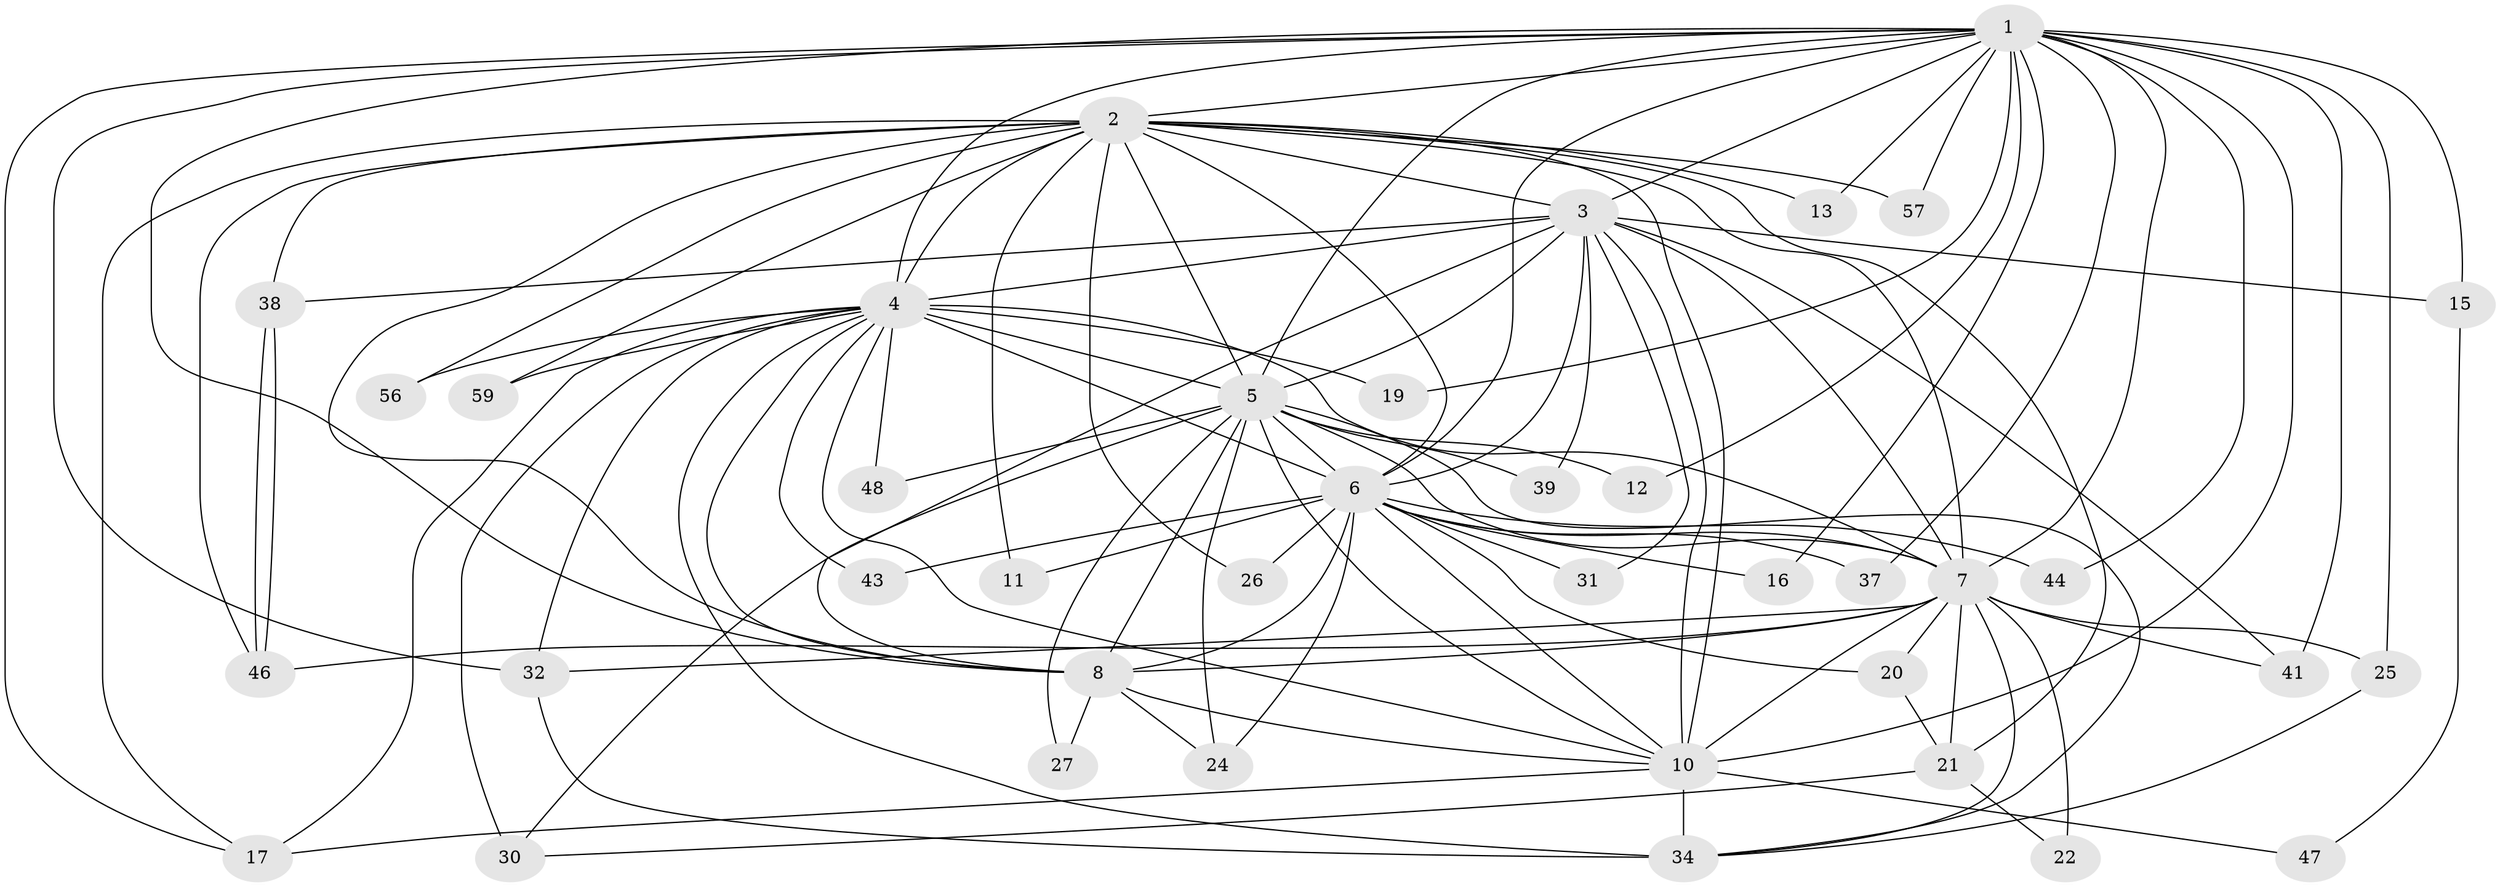 // original degree distribution, {22: 0.015384615384615385, 20: 0.015384615384615385, 16: 0.015384615384615385, 21: 0.015384615384615385, 17: 0.015384615384615385, 18: 0.03076923076923077, 14: 0.03076923076923077, 13: 0.015384615384615385, 2: 0.5692307692307692, 3: 0.2, 6: 0.03076923076923077, 4: 0.046153846153846156}
// Generated by graph-tools (version 1.1) at 2025/17/03/04/25 18:17:35]
// undirected, 39 vertices, 109 edges
graph export_dot {
graph [start="1"]
  node [color=gray90,style=filled];
  1;
  2;
  3;
  4;
  5;
  6;
  7 [super="+14+42+36+58+9"];
  8 [super="+40"];
  10;
  11;
  12;
  13;
  15;
  16;
  17 [super="+28"];
  19;
  20;
  21 [super="+62"];
  22;
  24 [super="+53"];
  25;
  26;
  27;
  30 [super="+35"];
  31;
  32 [super="+50"];
  34 [super="+54+63+52+45"];
  37;
  38;
  39;
  41 [super="+64"];
  43;
  44;
  46 [super="+49+55"];
  47;
  48;
  56;
  57;
  59;
  1 -- 2;
  1 -- 3;
  1 -- 4;
  1 -- 5;
  1 -- 6;
  1 -- 7 [weight=3];
  1 -- 8;
  1 -- 10;
  1 -- 12;
  1 -- 13;
  1 -- 15;
  1 -- 16;
  1 -- 19;
  1 -- 25;
  1 -- 32;
  1 -- 37;
  1 -- 41;
  1 -- 44;
  1 -- 57;
  1 -- 17;
  2 -- 3;
  2 -- 4;
  2 -- 5;
  2 -- 6;
  2 -- 7 [weight=2];
  2 -- 8 [weight=2];
  2 -- 10;
  2 -- 11;
  2 -- 13;
  2 -- 17;
  2 -- 21;
  2 -- 26;
  2 -- 38;
  2 -- 56;
  2 -- 57;
  2 -- 59;
  2 -- 46;
  3 -- 4;
  3 -- 5;
  3 -- 6;
  3 -- 7 [weight=4];
  3 -- 8;
  3 -- 10;
  3 -- 15;
  3 -- 31;
  3 -- 38;
  3 -- 39;
  3 -- 41;
  4 -- 5;
  4 -- 6;
  4 -- 7 [weight=4];
  4 -- 8;
  4 -- 10;
  4 -- 19;
  4 -- 30;
  4 -- 32;
  4 -- 43;
  4 -- 48;
  4 -- 56;
  4 -- 59;
  4 -- 34 [weight=2];
  4 -- 17;
  5 -- 6;
  5 -- 7 [weight=3];
  5 -- 8;
  5 -- 10;
  5 -- 12;
  5 -- 24;
  5 -- 27;
  5 -- 34;
  5 -- 39;
  5 -- 48;
  5 -- 30;
  6 -- 7 [weight=2];
  6 -- 8;
  6 -- 10;
  6 -- 11;
  6 -- 16;
  6 -- 20;
  6 -- 26;
  6 -- 31;
  6 -- 37;
  6 -- 43;
  6 -- 44;
  6 -- 24;
  7 -- 8 [weight=4];
  7 -- 10 [weight=3];
  7 -- 20;
  7 -- 21 [weight=2];
  7 -- 32;
  7 -- 34;
  7 -- 41;
  7 -- 46;
  7 -- 22;
  7 -- 25;
  8 -- 10;
  8 -- 24;
  8 -- 27;
  10 -- 17;
  10 -- 34;
  10 -- 47;
  15 -- 47;
  20 -- 21;
  21 -- 22;
  21 -- 30;
  25 -- 34;
  32 -- 34;
  38 -- 46;
  38 -- 46;
}
